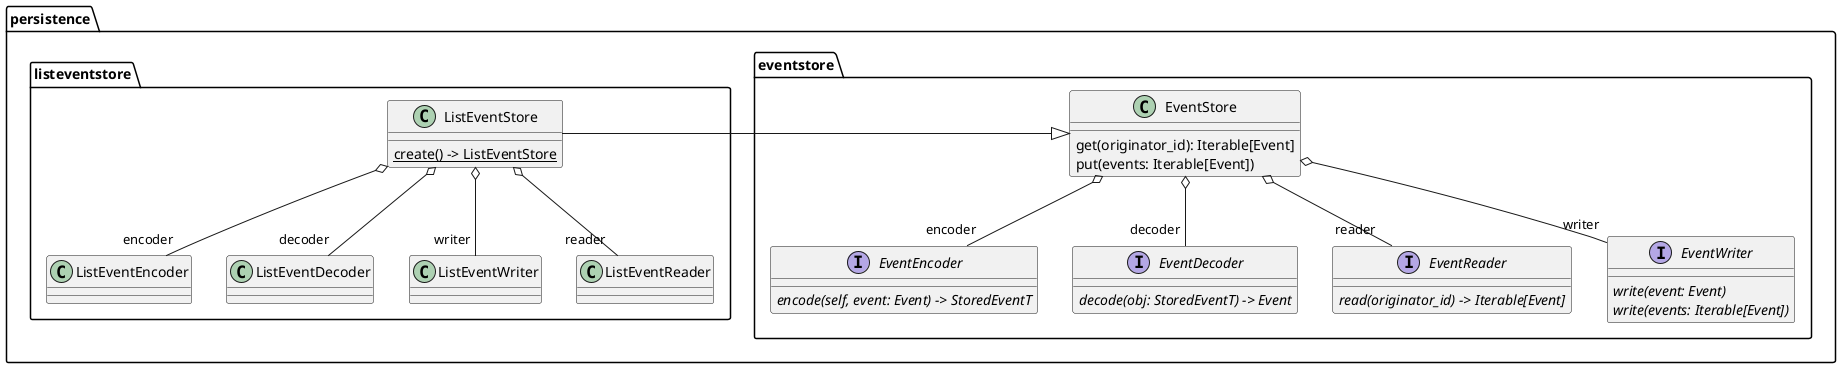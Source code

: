@startuml persistence

namespace persistence {

    namespace eventstore {

        interface EventEncoder  {
            {abstract} encode(self, event: Event) -> StoredEventT
        }

        interface EventDecoder {
            {abstract} decode(obj: StoredEventT) -> Event
        }

        interface EventReader {
            {abstract} read(originator_id) -> Iterable[Event]
        }

        interface EventWriter {
            {abstract} write(event: Event)
            {abstract} write(events: Iterable[Event])
        }

        class EventStore {

            get(originator_id): Iterable[Event]
            put(events: Iterable[Event])

        }
        EventStore o-- "encoder" EventEncoder
        EventStore o-- "decoder" EventDecoder
        EventStore o-- "writer" EventWriter
        EventStore o-- "reader" EventReader
    }

    namespace listeventstore {
        persistence.eventstore.EventStore <|- ListEventStore
        ListEventStore o-- "encoder" ListEventEncoder
        ListEventStore o-- "decoder" ListEventDecoder
        ListEventStore o-- "writer" ListEventWriter
        ListEventStore o-- "reader" ListEventReader

        class ListEventStore {
            {static} create() -> ListEventStore
        }
    }
}
@enduml

